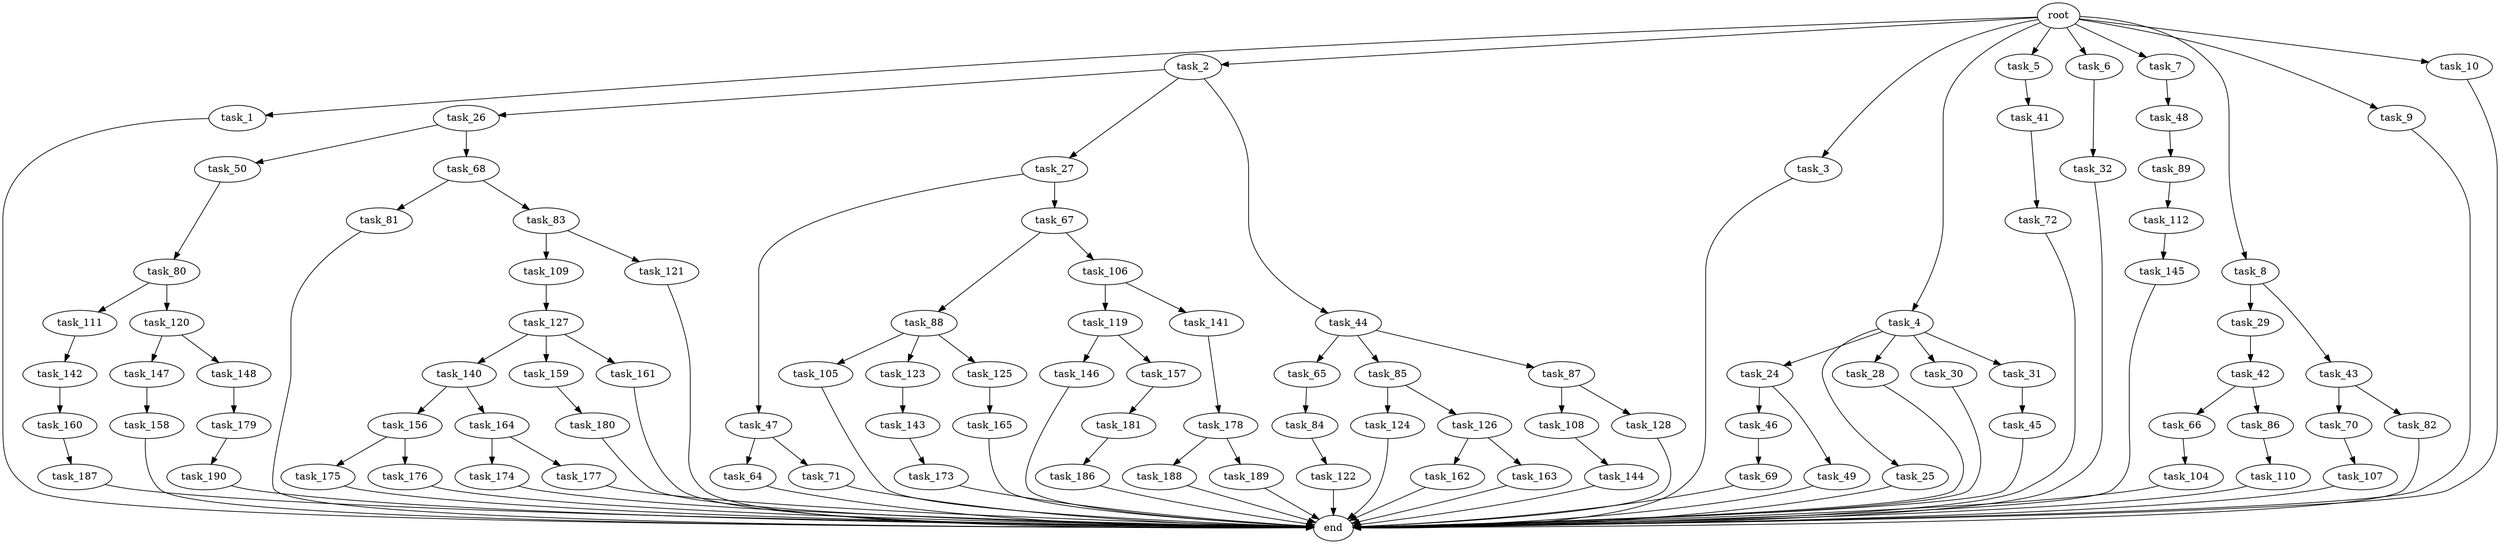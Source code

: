 digraph G {
  root [size="0.000000"];
  task_1 [size="1024.000000"];
  task_2 [size="1024.000000"];
  task_3 [size="1024.000000"];
  task_4 [size="1024.000000"];
  task_5 [size="1024.000000"];
  task_6 [size="1024.000000"];
  task_7 [size="1024.000000"];
  task_8 [size="1024.000000"];
  task_9 [size="1024.000000"];
  task_10 [size="1024.000000"];
  task_24 [size="34359738368.000000"];
  task_25 [size="34359738368.000000"];
  task_26 [size="309237645312.000000"];
  task_27 [size="309237645312.000000"];
  task_28 [size="34359738368.000000"];
  task_29 [size="137438953472.000000"];
  task_30 [size="34359738368.000000"];
  task_31 [size="34359738368.000000"];
  task_32 [size="549755813888.000000"];
  task_41 [size="137438953472.000000"];
  task_42 [size="34359738368.000000"];
  task_43 [size="137438953472.000000"];
  task_44 [size="309237645312.000000"];
  task_45 [size="858993459200.000000"];
  task_46 [size="34359738368.000000"];
  task_47 [size="137438953472.000000"];
  task_48 [size="309237645312.000000"];
  task_49 [size="34359738368.000000"];
  task_50 [size="549755813888.000000"];
  task_64 [size="77309411328.000000"];
  task_65 [size="137438953472.000000"];
  task_66 [size="77309411328.000000"];
  task_67 [size="137438953472.000000"];
  task_68 [size="549755813888.000000"];
  task_69 [size="137438953472.000000"];
  task_70 [size="137438953472.000000"];
  task_71 [size="77309411328.000000"];
  task_72 [size="214748364800.000000"];
  task_80 [size="858993459200.000000"];
  task_81 [size="77309411328.000000"];
  task_82 [size="137438953472.000000"];
  task_83 [size="77309411328.000000"];
  task_84 [size="137438953472.000000"];
  task_85 [size="137438953472.000000"];
  task_86 [size="77309411328.000000"];
  task_87 [size="137438953472.000000"];
  task_88 [size="34359738368.000000"];
  task_89 [size="77309411328.000000"];
  task_104 [size="858993459200.000000"];
  task_105 [size="214748364800.000000"];
  task_106 [size="34359738368.000000"];
  task_107 [size="137438953472.000000"];
  task_108 [size="695784701952.000000"];
  task_109 [size="695784701952.000000"];
  task_110 [size="137438953472.000000"];
  task_111 [size="137438953472.000000"];
  task_112 [size="137438953472.000000"];
  task_119 [size="695784701952.000000"];
  task_120 [size="137438953472.000000"];
  task_121 [size="695784701952.000000"];
  task_122 [size="77309411328.000000"];
  task_123 [size="214748364800.000000"];
  task_124 [size="549755813888.000000"];
  task_125 [size="214748364800.000000"];
  task_126 [size="549755813888.000000"];
  task_127 [size="77309411328.000000"];
  task_128 [size="695784701952.000000"];
  task_140 [size="137438953472.000000"];
  task_141 [size="695784701952.000000"];
  task_142 [size="695784701952.000000"];
  task_143 [size="34359738368.000000"];
  task_144 [size="77309411328.000000"];
  task_145 [size="549755813888.000000"];
  task_146 [size="214748364800.000000"];
  task_147 [size="214748364800.000000"];
  task_148 [size="214748364800.000000"];
  task_156 [size="309237645312.000000"];
  task_157 [size="214748364800.000000"];
  task_158 [size="77309411328.000000"];
  task_159 [size="137438953472.000000"];
  task_160 [size="137438953472.000000"];
  task_161 [size="137438953472.000000"];
  task_162 [size="309237645312.000000"];
  task_163 [size="309237645312.000000"];
  task_164 [size="309237645312.000000"];
  task_165 [size="137438953472.000000"];
  task_173 [size="214748364800.000000"];
  task_174 [size="695784701952.000000"];
  task_175 [size="34359738368.000000"];
  task_176 [size="34359738368.000000"];
  task_177 [size="695784701952.000000"];
  task_178 [size="420906795008.000000"];
  task_179 [size="137438953472.000000"];
  task_180 [size="214748364800.000000"];
  task_181 [size="549755813888.000000"];
  task_186 [size="549755813888.000000"];
  task_187 [size="549755813888.000000"];
  task_188 [size="695784701952.000000"];
  task_189 [size="695784701952.000000"];
  task_190 [size="858993459200.000000"];
  end [size="0.000000"];

  root -> task_1 [size="1.000000"];
  root -> task_2 [size="1.000000"];
  root -> task_3 [size="1.000000"];
  root -> task_4 [size="1.000000"];
  root -> task_5 [size="1.000000"];
  root -> task_6 [size="1.000000"];
  root -> task_7 [size="1.000000"];
  root -> task_8 [size="1.000000"];
  root -> task_9 [size="1.000000"];
  root -> task_10 [size="1.000000"];
  task_1 -> end [size="1.000000"];
  task_2 -> task_26 [size="301989888.000000"];
  task_2 -> task_27 [size="301989888.000000"];
  task_2 -> task_44 [size="301989888.000000"];
  task_3 -> end [size="1.000000"];
  task_4 -> task_24 [size="33554432.000000"];
  task_4 -> task_25 [size="33554432.000000"];
  task_4 -> task_28 [size="33554432.000000"];
  task_4 -> task_30 [size="33554432.000000"];
  task_4 -> task_31 [size="33554432.000000"];
  task_5 -> task_41 [size="134217728.000000"];
  task_6 -> task_32 [size="536870912.000000"];
  task_7 -> task_48 [size="301989888.000000"];
  task_8 -> task_29 [size="134217728.000000"];
  task_8 -> task_43 [size="134217728.000000"];
  task_9 -> end [size="1.000000"];
  task_10 -> end [size="1.000000"];
  task_24 -> task_46 [size="33554432.000000"];
  task_24 -> task_49 [size="33554432.000000"];
  task_25 -> end [size="1.000000"];
  task_26 -> task_50 [size="536870912.000000"];
  task_26 -> task_68 [size="536870912.000000"];
  task_27 -> task_47 [size="134217728.000000"];
  task_27 -> task_67 [size="134217728.000000"];
  task_28 -> end [size="1.000000"];
  task_29 -> task_42 [size="33554432.000000"];
  task_30 -> end [size="1.000000"];
  task_31 -> task_45 [size="838860800.000000"];
  task_32 -> end [size="1.000000"];
  task_41 -> task_72 [size="209715200.000000"];
  task_42 -> task_66 [size="75497472.000000"];
  task_42 -> task_86 [size="75497472.000000"];
  task_43 -> task_70 [size="134217728.000000"];
  task_43 -> task_82 [size="134217728.000000"];
  task_44 -> task_65 [size="134217728.000000"];
  task_44 -> task_85 [size="134217728.000000"];
  task_44 -> task_87 [size="134217728.000000"];
  task_45 -> end [size="1.000000"];
  task_46 -> task_69 [size="134217728.000000"];
  task_47 -> task_64 [size="75497472.000000"];
  task_47 -> task_71 [size="75497472.000000"];
  task_48 -> task_89 [size="75497472.000000"];
  task_49 -> end [size="1.000000"];
  task_50 -> task_80 [size="838860800.000000"];
  task_64 -> end [size="1.000000"];
  task_65 -> task_84 [size="134217728.000000"];
  task_66 -> task_104 [size="838860800.000000"];
  task_67 -> task_88 [size="33554432.000000"];
  task_67 -> task_106 [size="33554432.000000"];
  task_68 -> task_81 [size="75497472.000000"];
  task_68 -> task_83 [size="75497472.000000"];
  task_69 -> end [size="1.000000"];
  task_70 -> task_107 [size="134217728.000000"];
  task_71 -> end [size="1.000000"];
  task_72 -> end [size="1.000000"];
  task_80 -> task_111 [size="134217728.000000"];
  task_80 -> task_120 [size="134217728.000000"];
  task_81 -> end [size="1.000000"];
  task_82 -> end [size="1.000000"];
  task_83 -> task_109 [size="679477248.000000"];
  task_83 -> task_121 [size="679477248.000000"];
  task_84 -> task_122 [size="75497472.000000"];
  task_85 -> task_124 [size="536870912.000000"];
  task_85 -> task_126 [size="536870912.000000"];
  task_86 -> task_110 [size="134217728.000000"];
  task_87 -> task_108 [size="679477248.000000"];
  task_87 -> task_128 [size="679477248.000000"];
  task_88 -> task_105 [size="209715200.000000"];
  task_88 -> task_123 [size="209715200.000000"];
  task_88 -> task_125 [size="209715200.000000"];
  task_89 -> task_112 [size="134217728.000000"];
  task_104 -> end [size="1.000000"];
  task_105 -> end [size="1.000000"];
  task_106 -> task_119 [size="679477248.000000"];
  task_106 -> task_141 [size="679477248.000000"];
  task_107 -> end [size="1.000000"];
  task_108 -> task_144 [size="75497472.000000"];
  task_109 -> task_127 [size="75497472.000000"];
  task_110 -> end [size="1.000000"];
  task_111 -> task_142 [size="679477248.000000"];
  task_112 -> task_145 [size="536870912.000000"];
  task_119 -> task_146 [size="209715200.000000"];
  task_119 -> task_157 [size="209715200.000000"];
  task_120 -> task_147 [size="209715200.000000"];
  task_120 -> task_148 [size="209715200.000000"];
  task_121 -> end [size="1.000000"];
  task_122 -> end [size="1.000000"];
  task_123 -> task_143 [size="33554432.000000"];
  task_124 -> end [size="1.000000"];
  task_125 -> task_165 [size="134217728.000000"];
  task_126 -> task_162 [size="301989888.000000"];
  task_126 -> task_163 [size="301989888.000000"];
  task_127 -> task_140 [size="134217728.000000"];
  task_127 -> task_159 [size="134217728.000000"];
  task_127 -> task_161 [size="134217728.000000"];
  task_128 -> end [size="1.000000"];
  task_140 -> task_156 [size="301989888.000000"];
  task_140 -> task_164 [size="301989888.000000"];
  task_141 -> task_178 [size="411041792.000000"];
  task_142 -> task_160 [size="134217728.000000"];
  task_143 -> task_173 [size="209715200.000000"];
  task_144 -> end [size="1.000000"];
  task_145 -> end [size="1.000000"];
  task_146 -> end [size="1.000000"];
  task_147 -> task_158 [size="75497472.000000"];
  task_148 -> task_179 [size="134217728.000000"];
  task_156 -> task_175 [size="33554432.000000"];
  task_156 -> task_176 [size="33554432.000000"];
  task_157 -> task_181 [size="536870912.000000"];
  task_158 -> end [size="1.000000"];
  task_159 -> task_180 [size="209715200.000000"];
  task_160 -> task_187 [size="536870912.000000"];
  task_161 -> end [size="1.000000"];
  task_162 -> end [size="1.000000"];
  task_163 -> end [size="1.000000"];
  task_164 -> task_174 [size="679477248.000000"];
  task_164 -> task_177 [size="679477248.000000"];
  task_165 -> end [size="1.000000"];
  task_173 -> end [size="1.000000"];
  task_174 -> end [size="1.000000"];
  task_175 -> end [size="1.000000"];
  task_176 -> end [size="1.000000"];
  task_177 -> end [size="1.000000"];
  task_178 -> task_188 [size="679477248.000000"];
  task_178 -> task_189 [size="679477248.000000"];
  task_179 -> task_190 [size="838860800.000000"];
  task_180 -> end [size="1.000000"];
  task_181 -> task_186 [size="536870912.000000"];
  task_186 -> end [size="1.000000"];
  task_187 -> end [size="1.000000"];
  task_188 -> end [size="1.000000"];
  task_189 -> end [size="1.000000"];
  task_190 -> end [size="1.000000"];
}
